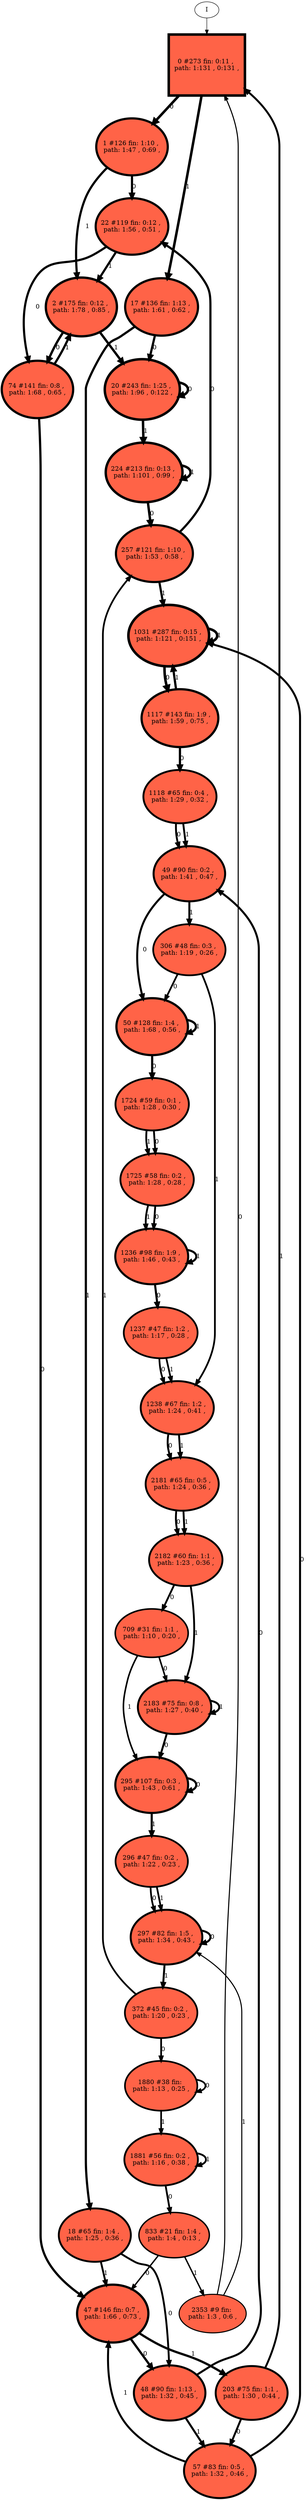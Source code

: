 // produced with flexfringe // 
digraph DFA {
	0 [label="root" shape=box];
		I -> 0;
	0 [ label="0 #273 fin: 0:11 , 
 path: 1:131 , 0:131 , " , style=filled, fillcolor="tomato", width=1.88906, height=1.88906, penwidth=5.61313];
		0 -> 1 [label="0 " , penwidth=5.61313 ];
		0 -> 17 [label="1 " , penwidth=5.61313 ];
	1 [ label="1 #126 fin: 1:10 , 
 path: 1:47 , 0:69 , " , style=filled, fillcolor="tomato", width=1.76545, height=1.76545, penwidth=4.84419];
		1 -> 22 [label="0 " , penwidth=4.84419 ];
		1 -> 2 [label="1 " , penwidth=4.84419 ];
	17 [ label="17 #136 fin: 1:13 , 
 path: 1:61 , 0:62 , " , style=filled, fillcolor="tomato", width=1.77833, height=1.77833, penwidth=4.91998];
		17 -> 20 [label="0 " , penwidth=4.91998 ];
		17 -> 18 [label="1 " , penwidth=4.91998 ];
	22 [ label="22 #119 fin: 0:12 , 
 path: 1:56 , 0:51 , " , style=filled, fillcolor="tomato", width=1.7557, height=1.7557, penwidth=4.78749];
		22 -> 74 [label="0 " , penwidth=4.78749 ];
		22 -> 2 [label="1 " , penwidth=4.78749 ];
	2 [ label="2 #175 fin: 0:12 , 
 path: 1:78 , 0:85 , " , style=filled, fillcolor="tomato", width=1.81978, height=1.81978, penwidth=5.17048];
		2 -> 74 [label="0 " , penwidth=5.17048 ];
		2 -> 20 [label="1 " , penwidth=5.17048 ];
	20 [ label="20 #243 fin: 1:25 , 
 path: 1:96 , 0:122 , " , style=filled, fillcolor="tomato", width=1.87137, height=1.87137, penwidth=5.49717];
		20 -> 20 [label="0 " , penwidth=5.49717 ];
		20 -> 224 [label="1 " , penwidth=5.49717 ];
	18 [ label="18 #65 fin: 1:4 , 
 path: 1:25 , 0:36 , " , style=filled, fillcolor="tomato", width=1.64667, height=1.64667, penwidth=4.18965];
		18 -> 48 [label="0 " , penwidth=4.18965 ];
		18 -> 47 [label="1 " , penwidth=4.18965 ];
	74 [ label="74 #141 fin: 0:8 , 
 path: 1:68 , 0:65 , " , style=filled, fillcolor="tomato", width=1.78437, height=1.78437, penwidth=4.95583];
		74 -> 47 [label="0 " , penwidth=4.95583 ];
		74 -> 2 [label="1 " , penwidth=4.95583 ];
	224 [ label="224 #213 fin: 0:13 , 
 path: 1:101 , 0:99 , " , style=filled, fillcolor="tomato", width=1.85097, height=1.85097, penwidth=5.36598];
		224 -> 257 [label="0 " , penwidth=5.36598 ];
		224 -> 224 [label="1 " , penwidth=5.36598 ];
	47 [ label="47 #146 fin: 0:7 , 
 path: 1:66 , 0:73 , " , style=filled, fillcolor="tomato", width=1.79016, height=1.79016, penwidth=4.99043];
		47 -> 48 [label="0 " , penwidth=4.99043 ];
		47 -> 203 [label="1 " , penwidth=4.99043 ];
	257 [ label="257 #121 fin: 1:10 , 
 path: 1:53 , 0:58 , " , style=filled, fillcolor="tomato", width=1.75855, height=1.75855, penwidth=4.80402];
		257 -> 22 [label="0 " , penwidth=4.80402 ];
		257 -> 1031 [label="1 " , penwidth=4.80402 ];
	48 [ label="48 #90 fin: 1:13 , 
 path: 1:32 , 0:45 , " , style=filled, fillcolor="tomato", width=1.70672, height=1.70672, penwidth=4.51086];
		48 -> 49 [label="0 " , penwidth=4.51086 ];
		48 -> 57 [label="1 " , penwidth=4.51086 ];
	203 [ label="203 #75 fin: 1:1 , 
 path: 1:30 , 0:44 , " , style=filled, fillcolor="tomato", width=1.67349, height=1.67349, penwidth=4.33073];
		203 -> 57 [label="0 " , penwidth=4.33073 ];
		203 -> 0 [label="1 " , penwidth=4.33073 ];
	1031 [ label="1031 #287 fin: 0:15 , 
 path: 1:121 , 0:151 , " , style=filled, fillcolor="tomato", width=1.89656, height=1.89656, penwidth=5.66296];
		1031 -> 1117 [label="0 " , penwidth=5.66296 ];
		1031 -> 1031 [label="1 " , penwidth=5.66296 ];
	49 [ label="49 #90 fin: 0:2 , 
 path: 1:41 , 0:47 , " , style=filled, fillcolor="tomato", width=1.70672, height=1.70672, penwidth=4.51086];
		49 -> 50 [label="0 " , penwidth=4.51086 ];
		49 -> 306 [label="1 " , penwidth=4.51086 ];
	57 [ label="57 #83 fin: 0:5 , 
 path: 1:32 , 0:46 , " , style=filled, fillcolor="tomato", width=1.69209, height=1.69209, penwidth=4.43082];
		57 -> 1031 [label="0 " , penwidth=4.43082 ];
		57 -> 47 [label="1 " , penwidth=4.43082 ];
	50 [ label="50 #128 fin: 1:4 , 
 path: 1:68 , 0:56 , " , style=filled, fillcolor="tomato", width=1.76812, height=1.76812, penwidth=4.85981];
		50 -> 1724 [label="0 " , penwidth=4.85981 ];
		50 -> 50 [label="1 " , penwidth=4.85981 ];
	306 [ label="306 #48 fin: 0:3 , 
 path: 1:19 , 0:26 , " , style=filled, fillcolor="tomato", width=1.58756, height=1.58756, penwidth=3.89182];
		306 -> 50 [label="0 " , penwidth=3.89182 ];
		306 -> 1238 [label="1 " , penwidth=3.89182 ];
	1117 [ label="1117 #143 fin: 1:9 , 
 path: 1:59 , 0:75 , " , style=filled, fillcolor="tomato", width=1.78672, height=1.78672, penwidth=4.96981];
		1117 -> 1118 [label="0 " , penwidth=4.96981 ];
		1117 -> 1031 [label="1 " , penwidth=4.96981 ];
	1724 [ label="1724 #59 fin: 0:1 , 
 path: 1:28 , 0:30 , " , style=filled, fillcolor="tomato", width=1.62813, height=1.62813, penwidth=4.09434];
		1724 -> 1725 [label="0 " , penwidth=4.09434 ];
		1724 -> 1725 [label="1 " , penwidth=4.09434 ];
	1118 [ label="1118 #65 fin: 0:4 , 
 path: 1:29 , 0:32 , " , style=filled, fillcolor="tomato", width=1.64667, height=1.64667, penwidth=4.18965];
		1118 -> 49 [label="0 " , penwidth=4.18965 ];
		1118 -> 49 [label="1 " , penwidth=4.18965 ];
	1236 [ label="1236 #98 fin: 1:9 , 
 path: 1:46 , 0:43 , " , style=filled, fillcolor="tomato", width=1.72189, height=1.72189, penwidth=4.59512];
		1236 -> 1237 [label="0 " , penwidth=4.59512 ];
		1236 -> 1236 [label="1 " , penwidth=4.59512 ];
	1725 [ label="1725 #58 fin: 0:2 , 
 path: 1:28 , 0:28 , " , style=filled, fillcolor="tomato", width=1.62483, height=1.62483, penwidth=4.07754];
		1725 -> 1236 [label="0 " , penwidth=4.07754 ];
		1725 -> 1236 [label="1 " , penwidth=4.07754 ];
	1237 [ label="1237 #47 fin: 1:2 , 
 path: 1:17 , 0:28 , " , style=filled, fillcolor="tomato", width=1.58334, height=1.58334, penwidth=3.8712];
		1237 -> 1238 [label="0 " , penwidth=3.8712 ];
		1237 -> 1238 [label="1 " , penwidth=3.8712 ];
	1238 [ label="1238 #67 fin: 1:2 , 
 path: 1:24 , 0:41 , " , style=filled, fillcolor="tomato", width=1.6524, height=1.6524, penwidth=4.21951];
		1238 -> 2181 [label="0 " , penwidth=4.21951 ];
		1238 -> 2181 [label="1 " , penwidth=4.21951 ];
	372 [ label="372 #45 fin: 0:2 , 
 path: 1:20 , 0:23 , " , style=filled, fillcolor="tomato", width=1.57457, height=1.57457, penwidth=3.82864];
		372 -> 1880 [label="0 " , penwidth=3.82864 ];
		372 -> 257 [label="1 " , penwidth=3.82864 ];
	2181 [ label="2181 #65 fin: 0:5 , 
 path: 1:24 , 0:36 , " , style=filled, fillcolor="tomato", width=1.64667, height=1.64667, penwidth=4.18965];
		2181 -> 2182 [label="0 " , penwidth=4.18965 ];
		2181 -> 2182 [label="1 " , penwidth=4.18965 ];
	1880 [ label="1880 #38 fin: 
 path: 1:13 , 0:25 , " , style=filled, fillcolor="tomato", width=1.53978, height=1.53978, penwidth=3.66356];
		1880 -> 1880 [label="0 " , penwidth=3.66356 ];
		1880 -> 1881 [label="1 " , penwidth=3.66356 ];
	2182 [ label="2182 #60 fin: 1:1 , 
 path: 1:23 , 0:36 , " , style=filled, fillcolor="tomato", width=1.63137, height=1.63137, penwidth=4.11087];
		2182 -> 709 [label="0 " , penwidth=4.11087 ];
		2182 -> 2183 [label="1 " , penwidth=4.11087 ];
	1881 [ label="1881 #56 fin: 0:2 , 
 path: 1:16 , 0:38 , " , style=filled, fillcolor="tomato", width=1.61801, height=1.61801, penwidth=4.04305];
		1881 -> 833 [label="0 " , penwidth=4.04305 ];
		1881 -> 1881 [label="1 " , penwidth=4.04305 ];
	2183 [ label="2183 #75 fin: 0:8 , 
 path: 1:27 , 0:40 , " , style=filled, fillcolor="tomato", width=1.67349, height=1.67349, penwidth=4.33073];
		2183 -> 295 [label="0 " , penwidth=4.33073 ];
		2183 -> 2183 [label="1 " , penwidth=4.33073 ];
	709 [ label="709 #31 fin: 1:1 , 
 path: 1:10 , 0:20 , " , style=filled, fillcolor="tomato", width=1.49643, height=1.49643, penwidth=3.46574];
		709 -> 2183 [label="0 " , penwidth=3.46574 ];
		709 -> 295 [label="1 " , penwidth=3.46574 ];
	833 [ label="833 #21 fin: 1:4 , 
 path: 1:4 , 0:13 , " , style=filled, fillcolor="tomato", width=1.4088, height=1.4088, penwidth=3.09104];
		833 -> 47 [label="0 " , penwidth=3.09104 ];
		833 -> 2353 [label="1 " , penwidth=3.09104 ];
	295 [ label="295 #107 fin: 0:3 , 
 path: 1:43 , 0:61 , " , style=filled, fillcolor="tomato", width=1.73733, height=1.73733, penwidth=4.68213];
		295 -> 295 [label="0 " , penwidth=4.68213 ];
		295 -> 296 [label="1 " , penwidth=4.68213 ];
	296 [ label="296 #47 fin: 0:2 , 
 path: 1:22 , 0:23 , " , style=filled, fillcolor="tomato", width=1.58334, height=1.58334, penwidth=3.8712];
		296 -> 297 [label="0 " , penwidth=3.8712 ];
		296 -> 297 [label="1 " , penwidth=3.8712 ];
	297 [ label="297 #82 fin: 1:5 , 
 path: 1:34 , 0:43 , " , style=filled, fillcolor="tomato", width=1.68988, height=1.68988, penwidth=4.41884];
		297 -> 297 [label="0 " , penwidth=4.41884 ];
		297 -> 372 [label="1 " , penwidth=4.41884 ];
	2353 [ label="2353 #9 fin: 
 path: 1:3 , 0:6 , " , style=filled, fillcolor="tomato", width=1.19471, height=1.19471, penwidth=2.30259];
		2353 -> 0 [label="0 " , penwidth=2.30259 ];
		2353 -> 297 [label="1 " , penwidth=2.30259 ];
}
